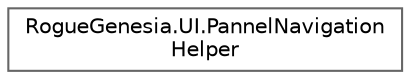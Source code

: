 digraph "Graphical Class Hierarchy"
{
 // LATEX_PDF_SIZE
  bgcolor="transparent";
  edge [fontname=Helvetica,fontsize=10,labelfontname=Helvetica,labelfontsize=10];
  node [fontname=Helvetica,fontsize=10,shape=box,height=0.2,width=0.4];
  rankdir="LR";
  Node0 [label="RogueGenesia.UI.PannelNavigation\lHelper",height=0.2,width=0.4,color="grey40", fillcolor="white", style="filled",URL="$class_rogue_genesia_1_1_u_i_1_1_pannel_navigation_helper.html",tooltip=" "];
}
